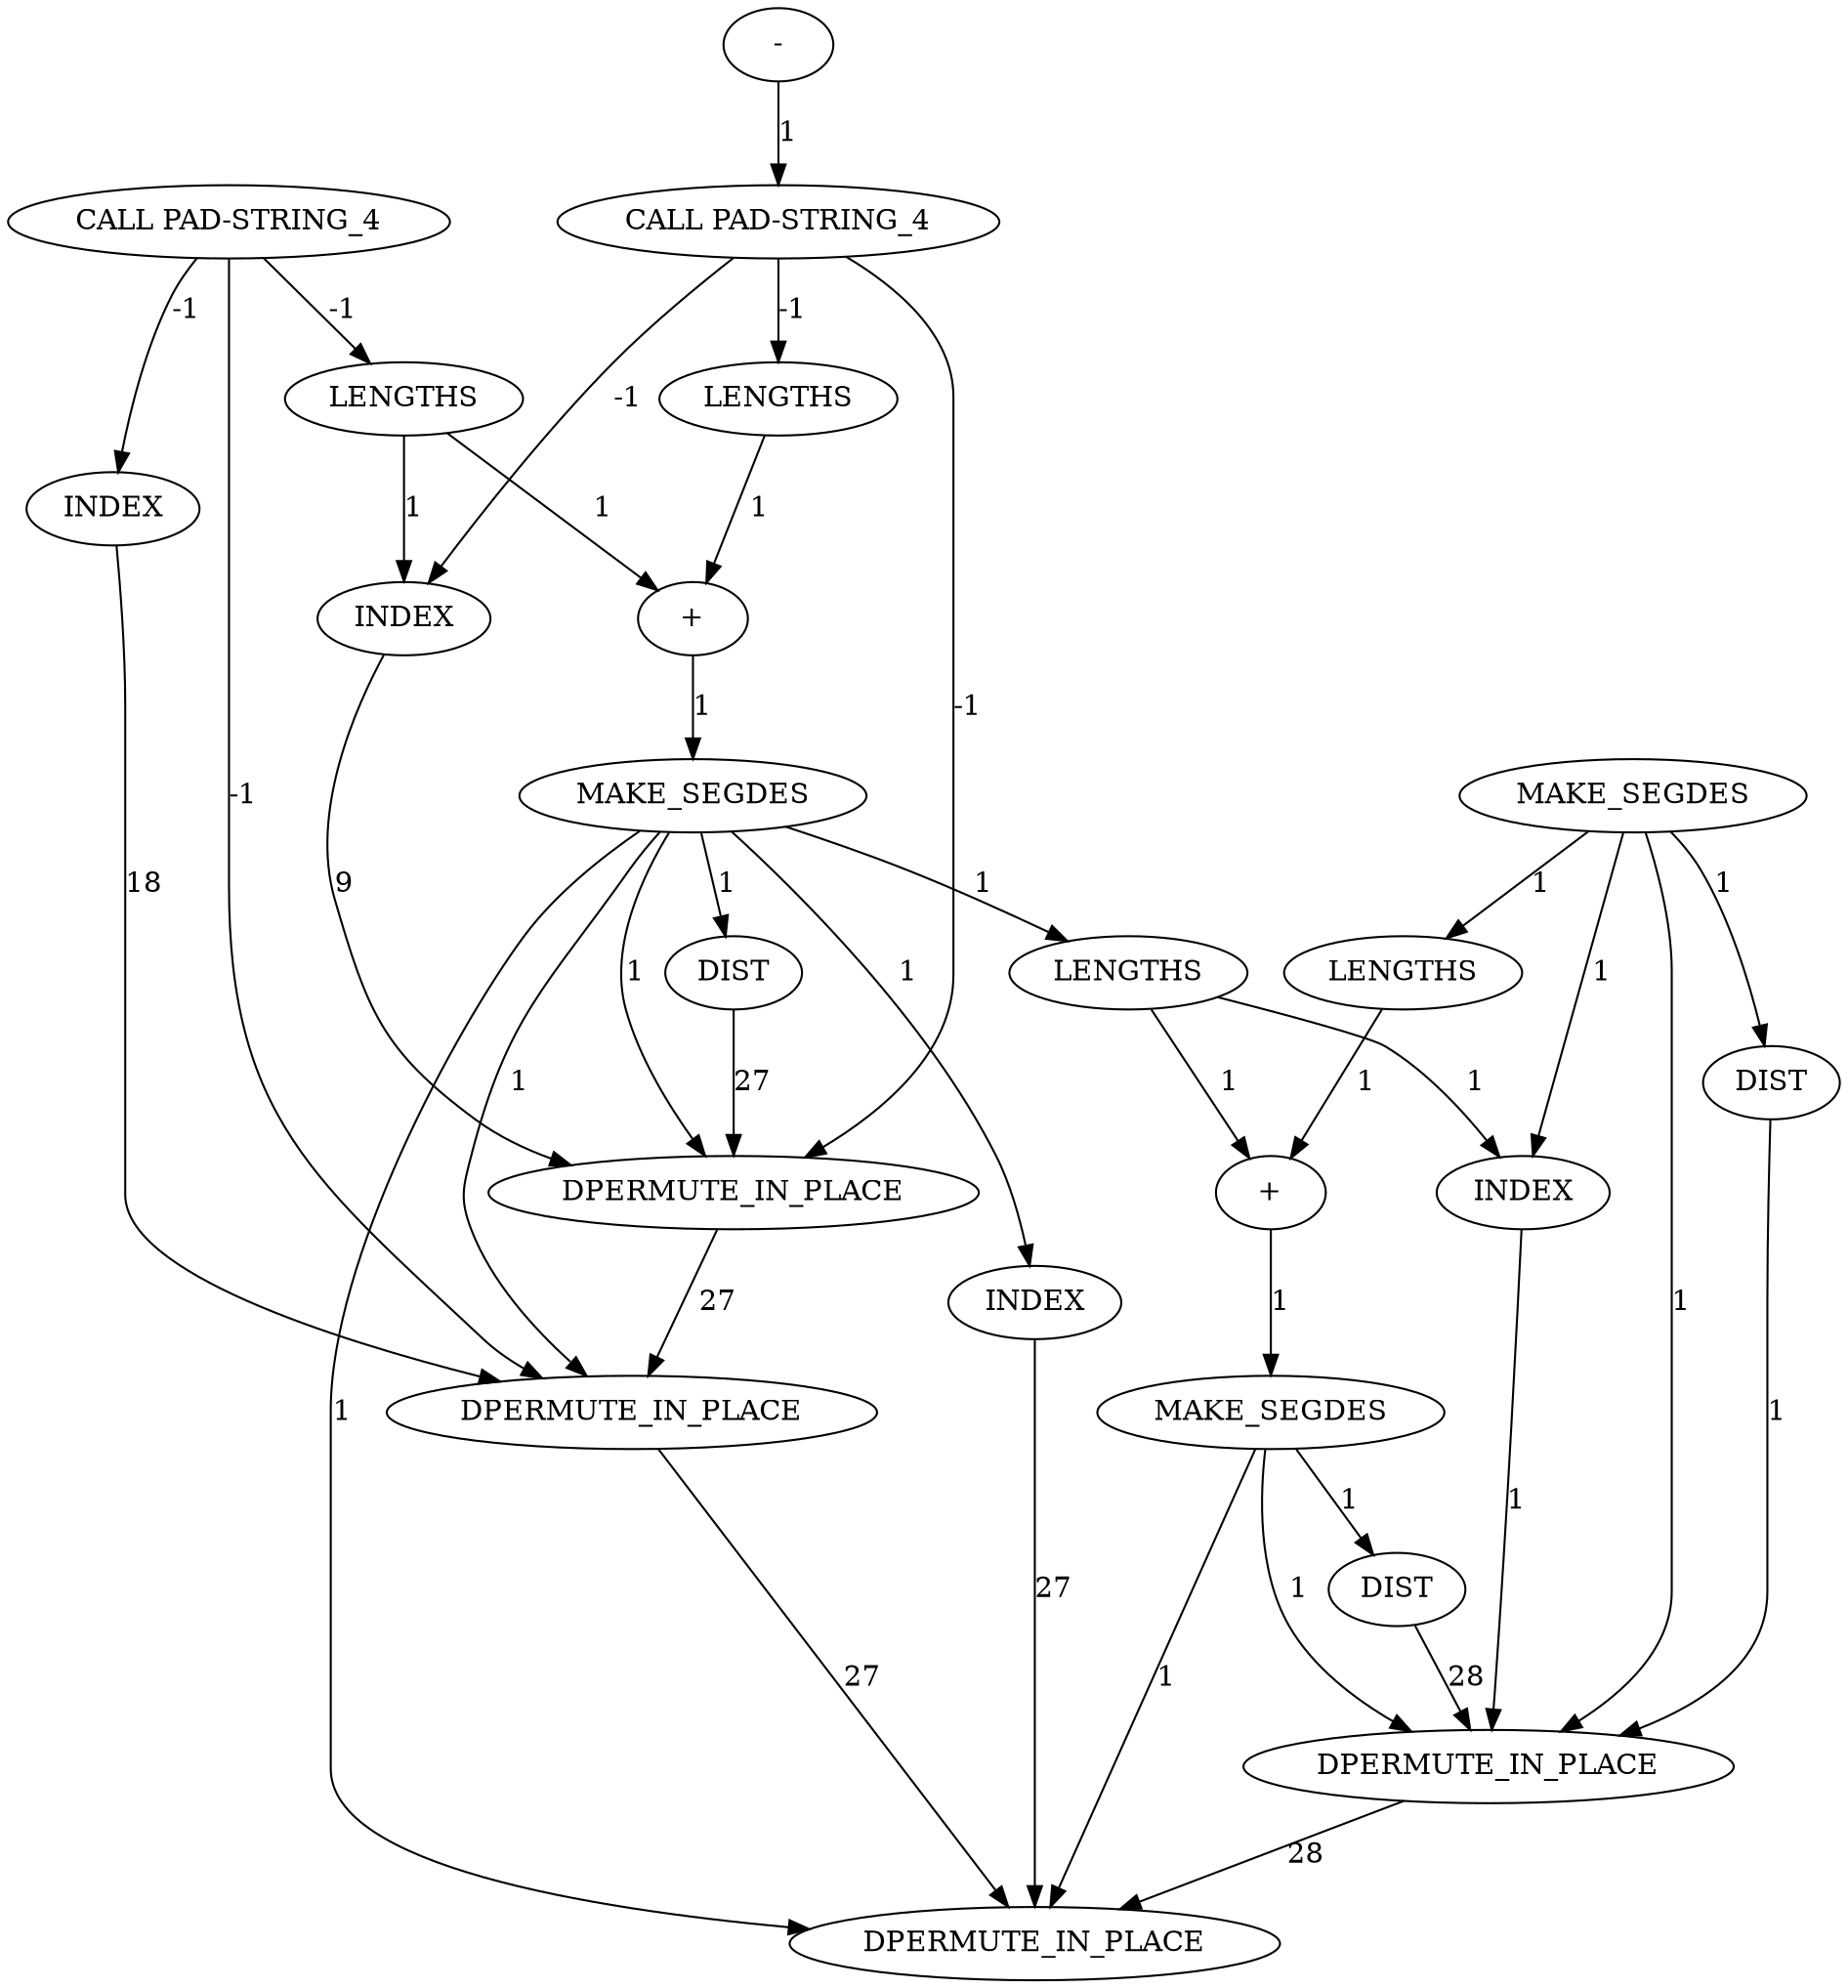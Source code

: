 digraph {
	convex_hull_large_rmat_INST_5856 [label=INDEX cost=172]
	convex_hull_large_rmat_INST_5866 [label=LENGTHS cost=43]
	convex_hull_large_rmat_INST_5770 [label=INDEX cost=172]
	convex_hull_large_rmat_INST_5834 [label=DIST cost=86]
	convex_hull_large_rmat_INST_5872 [label=MAKE_SEGDES cost=43]
	convex_hull_large_rmat_INST_6357 [label=DPERMUTE_IN_PLACE cost=258]
	convex_hull_large_rmat_INST_5848 [label=LENGTHS cost=43]
	convex_hull_large_rmat_INST_1176 [label="CALL PAD-STRING_4" cost=0]
	convex_hull_large_rmat_INST_5798 [label=MAKE_SEGDES cost=43]
	convex_hull_large_rmat_INST_5792 [label=LENGTHS cost=1419]
	convex_hull_large_rmat_INST_6360 [label=DPERMUTE_IN_PLACE cost=215]
	convex_hull_large_rmat_INST_5793 [label="+" cost=86]
	convex_hull_large_rmat_INST_6358 [label=DPERMUTE_IN_PLACE cost=300]
	convex_hull_large_rmat_INST_6359 [label=DPERMUTE_IN_PLACE cost=172]
	convex_hull_large_rmat_INST_5760 [label="-" cost=1763]
	convex_hull_large_rmat_INST_5867 [label="+" cost=43]
	convex_hull_large_rmat_INST_5774 [label=LENGTHS cost=43]
	convex_hull_large_rmat_INST_1172 [label="CALL PAD-STRING_4" cost=0]
	convex_hull_large_rmat_INST_5844 [label=INDEX cost=129]
	convex_hull_large_rmat_INST_5828 [label=MAKE_SEGDES cost=43]
	convex_hull_large_rmat_INST_5804 [label=DIST cost=43]
	convex_hull_large_rmat_INST_5878 [label=DIST cost=43]
	convex_hull_large_rmat_INST_5782 [label=INDEX cost=86]
	convex_hull_large_rmat_INST_5856 -> convex_hull_large_rmat_INST_6359 [label=1 cost=1]
	convex_hull_large_rmat_INST_5866 -> convex_hull_large_rmat_INST_5867 [label=1 cost=1]
	convex_hull_large_rmat_INST_5770 -> convex_hull_large_rmat_INST_6358 [label=18 cost=18]
	convex_hull_large_rmat_INST_5834 -> convex_hull_large_rmat_INST_6359 [label=1 cost=1]
	convex_hull_large_rmat_INST_5872 -> convex_hull_large_rmat_INST_5878 [label=1 cost=1]
	convex_hull_large_rmat_INST_5872 -> convex_hull_large_rmat_INST_6359 [label=1 cost=1]
	convex_hull_large_rmat_INST_5872 -> convex_hull_large_rmat_INST_6360 [label=1 cost=1]
	convex_hull_large_rmat_INST_6357 -> convex_hull_large_rmat_INST_6358 [label=27 cost=27]
	convex_hull_large_rmat_INST_5848 -> convex_hull_large_rmat_INST_5856 [label=1 cost=1]
	convex_hull_large_rmat_INST_5848 -> convex_hull_large_rmat_INST_5867 [label=1 cost=1]
	convex_hull_large_rmat_INST_1176 -> convex_hull_large_rmat_INST_5782 [label=-1 cost=-1]
	convex_hull_large_rmat_INST_1176 -> convex_hull_large_rmat_INST_5792 [label=-1 cost=-1]
	convex_hull_large_rmat_INST_1176 -> convex_hull_large_rmat_INST_6357 [label=-1 cost=-1]
	convex_hull_large_rmat_INST_5798 -> convex_hull_large_rmat_INST_5804 [label=1 cost=1]
	convex_hull_large_rmat_INST_5798 -> convex_hull_large_rmat_INST_6357 [label=1 cost=1]
	convex_hull_large_rmat_INST_5798 -> convex_hull_large_rmat_INST_6358 [label=1 cost=1]
	convex_hull_large_rmat_INST_5798 -> convex_hull_large_rmat_INST_5844 [label=1 cost=1]
	convex_hull_large_rmat_INST_5798 -> convex_hull_large_rmat_INST_5848 [label=1 cost=1]
	convex_hull_large_rmat_INST_5798 -> convex_hull_large_rmat_INST_6360 [label=1 cost=1]
	convex_hull_large_rmat_INST_5792 -> convex_hull_large_rmat_INST_5793 [label=1 cost=1]
	convex_hull_large_rmat_INST_5793 -> convex_hull_large_rmat_INST_5798 [label=1 cost=1]
	convex_hull_large_rmat_INST_6358 -> convex_hull_large_rmat_INST_6360 [label=27 cost=27]
	convex_hull_large_rmat_INST_6359 -> convex_hull_large_rmat_INST_6360 [label=28 cost=28]
	convex_hull_large_rmat_INST_5760 -> convex_hull_large_rmat_INST_1176 [label=1 cost=1]
	convex_hull_large_rmat_INST_5867 -> convex_hull_large_rmat_INST_5872 [label=1 cost=1]
	convex_hull_large_rmat_INST_5774 -> convex_hull_large_rmat_INST_5782 [label=1 cost=1]
	convex_hull_large_rmat_INST_5774 -> convex_hull_large_rmat_INST_5793 [label=1 cost=1]
	convex_hull_large_rmat_INST_1172 -> convex_hull_large_rmat_INST_5770 [label=-1 cost=-1]
	convex_hull_large_rmat_INST_1172 -> convex_hull_large_rmat_INST_5774 [label=-1 cost=-1]
	convex_hull_large_rmat_INST_1172 -> convex_hull_large_rmat_INST_6358 [label=-1 cost=-1]
	convex_hull_large_rmat_INST_5844 -> convex_hull_large_rmat_INST_6360 [label=27 cost=27]
	convex_hull_large_rmat_INST_5828 -> convex_hull_large_rmat_INST_5834 [label=1 cost=1]
	convex_hull_large_rmat_INST_5828 -> convex_hull_large_rmat_INST_5856 [label=1 cost=1]
	convex_hull_large_rmat_INST_5828 -> convex_hull_large_rmat_INST_5866 [label=1 cost=1]
	convex_hull_large_rmat_INST_5828 -> convex_hull_large_rmat_INST_6359 [label=1 cost=1]
	convex_hull_large_rmat_INST_5804 -> convex_hull_large_rmat_INST_6357 [label=27 cost=27]
	convex_hull_large_rmat_INST_5878 -> convex_hull_large_rmat_INST_6359 [label=28 cost=28]
	convex_hull_large_rmat_INST_5782 -> convex_hull_large_rmat_INST_6357 [label=9 cost=9]
}
